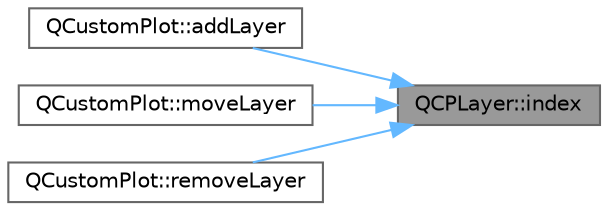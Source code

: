 digraph "QCPLayer::index"
{
 // LATEX_PDF_SIZE
  bgcolor="transparent";
  edge [fontname=Helvetica,fontsize=10,labelfontname=Helvetica,labelfontsize=10];
  node [fontname=Helvetica,fontsize=10,shape=box,height=0.2,width=0.4];
  rankdir="RL";
  Node1 [label="QCPLayer::index",height=0.2,width=0.4,color="gray40", fillcolor="grey60", style="filled", fontcolor="black",tooltip=" "];
  Node1 -> Node2 [dir="back",color="steelblue1",style="solid"];
  Node2 [label="QCustomPlot::addLayer",height=0.2,width=0.4,color="grey40", fillcolor="white", style="filled",URL="$class_q_custom_plot.html#ad5255393df078448bb6ac83fa5db5f52",tooltip=" "];
  Node1 -> Node3 [dir="back",color="steelblue1",style="solid"];
  Node3 [label="QCustomPlot::moveLayer",height=0.2,width=0.4,color="grey40", fillcolor="white", style="filled",URL="$class_q_custom_plot.html#ae896140beff19424e9e9e02d6e331104",tooltip=" "];
  Node1 -> Node4 [dir="back",color="steelblue1",style="solid"];
  Node4 [label="QCustomPlot::removeLayer",height=0.2,width=0.4,color="grey40", fillcolor="white", style="filled",URL="$class_q_custom_plot.html#a40f75e342c5eaab6a86066a42a0e2a94",tooltip=" "];
}
